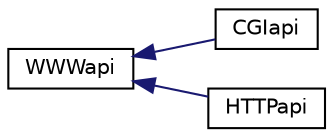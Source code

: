 digraph "Graphical Class Hierarchy"
{
 // INTERACTIVE_SVG=YES
 // LATEX_PDF_SIZE
  edge [fontname="Helvetica",fontsize="10",labelfontname="Helvetica",labelfontsize="10"];
  node [fontname="Helvetica",fontsize="10",shape=record];
  rankdir="LR";
  Node0 [label="WWWapi",height=0.2,width=0.4,color="black", fillcolor="white", style="filled",URL="$classWWWapi.html",tooltip=" "];
  Node0 -> Node1 [dir="back",color="midnightblue",fontsize="10",style="solid",fontname="Helvetica"];
  Node1 [label="CGIapi",height=0.2,width=0.4,color="black", fillcolor="white", style="filled",URL="$classCGIapi.html",tooltip=" "];
  Node0 -> Node2 [dir="back",color="midnightblue",fontsize="10",style="solid",fontname="Helvetica"];
  Node2 [label="HTTPapi",height=0.2,width=0.4,color="black", fillcolor="white", style="filled",URL="$classHTTPapi.html",tooltip=" "];
}
